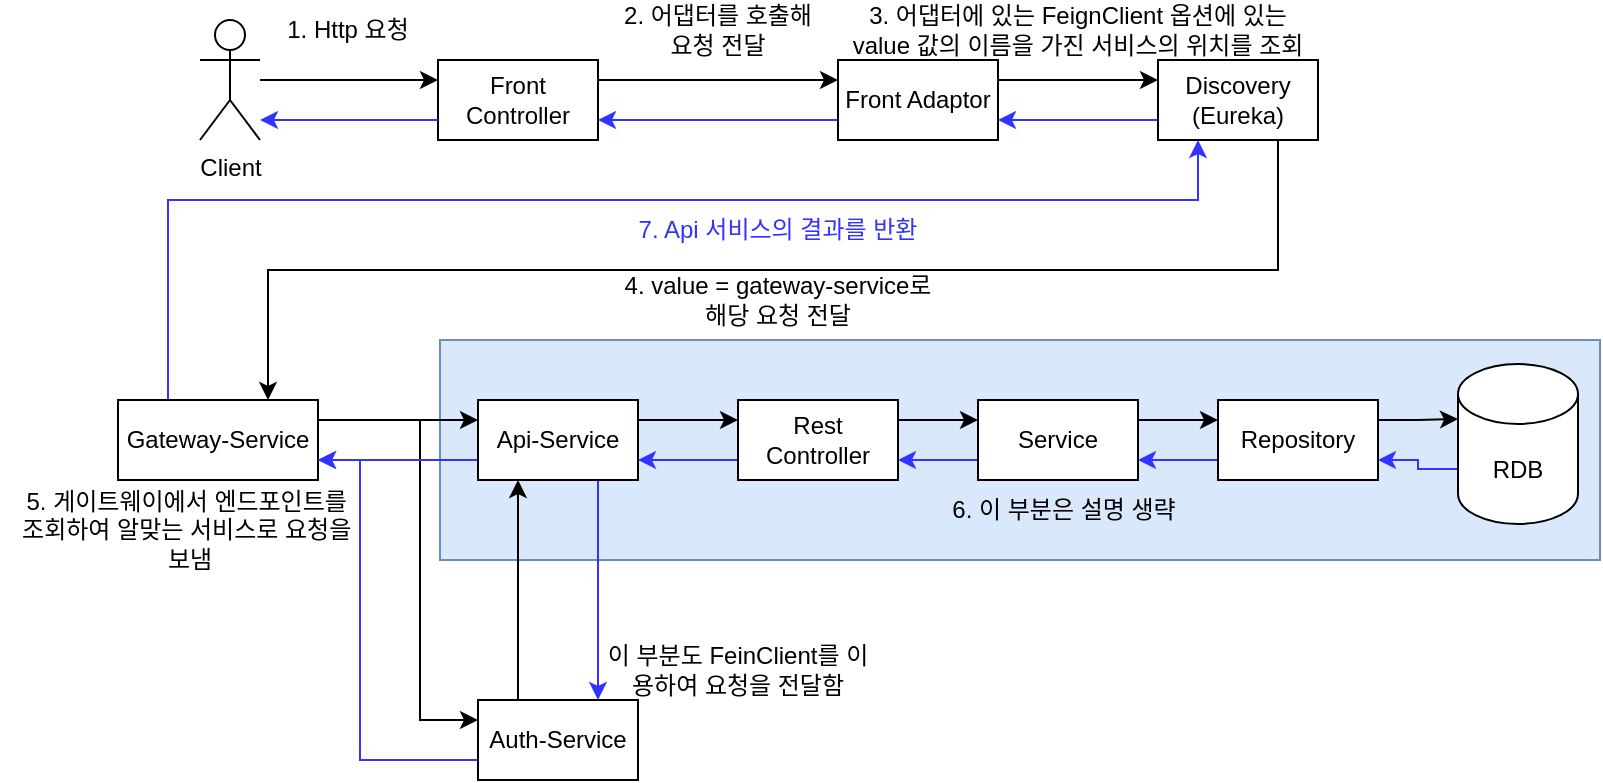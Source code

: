 <mxfile version="24.2.7" type="github">
  <diagram name="페이지-1" id="_H_jCduCQZI3i6K3Pqfl">
    <mxGraphModel dx="1102" dy="546" grid="1" gridSize="10" guides="1" tooltips="1" connect="1" arrows="1" fold="1" page="1" pageScale="1" pageWidth="1169" pageHeight="827" math="0" shadow="0">
      <root>
        <mxCell id="0" />
        <mxCell id="1" parent="0" />
        <mxCell id="f9m6TbeXdQoDoidEKA3R-42" value="" style="rounded=0;whiteSpace=wrap;html=1;fillColor=#dae8fc;strokeColor=#6c8ebf;" parent="1" vertex="1">
          <mxGeometry x="240" y="220" width="580" height="110" as="geometry" />
        </mxCell>
        <mxCell id="f9m6TbeXdQoDoidEKA3R-8" style="edgeStyle=orthogonalEdgeStyle;rounded=0;orthogonalLoop=1;jettySize=auto;html=1;exitX=1;exitY=0.25;exitDx=0;exitDy=0;entryX=0;entryY=0.25;entryDx=0;entryDy=0;" parent="1" source="f9m6TbeXdQoDoidEKA3R-2" target="f9m6TbeXdQoDoidEKA3R-5" edge="1">
          <mxGeometry relative="1" as="geometry" />
        </mxCell>
        <mxCell id="f9m6TbeXdQoDoidEKA3R-2" value="Front Controller" style="rounded=0;whiteSpace=wrap;html=1;" parent="1" vertex="1">
          <mxGeometry x="239" y="80" width="80" height="40" as="geometry" />
        </mxCell>
        <mxCell id="f9m6TbeXdQoDoidEKA3R-13" style="edgeStyle=orthogonalEdgeStyle;rounded=0;orthogonalLoop=1;jettySize=auto;html=1;exitX=1;exitY=0.25;exitDx=0;exitDy=0;entryX=0;entryY=0.25;entryDx=0;entryDy=0;" parent="1" source="f9m6TbeXdQoDoidEKA3R-5" target="f9m6TbeXdQoDoidEKA3R-12" edge="1">
          <mxGeometry relative="1" as="geometry" />
        </mxCell>
        <mxCell id="f9m6TbeXdQoDoidEKA3R-52" style="edgeStyle=orthogonalEdgeStyle;rounded=0;orthogonalLoop=1;jettySize=auto;html=1;exitX=0;exitY=0.75;exitDx=0;exitDy=0;entryX=1;entryY=0.75;entryDx=0;entryDy=0;strokeColor=#3333FF;" parent="1" source="f9m6TbeXdQoDoidEKA3R-5" target="f9m6TbeXdQoDoidEKA3R-2" edge="1">
          <mxGeometry relative="1" as="geometry" />
        </mxCell>
        <mxCell id="f9m6TbeXdQoDoidEKA3R-5" value="Front Adaptor" style="rounded=0;whiteSpace=wrap;html=1;" parent="1" vertex="1">
          <mxGeometry x="439" y="80" width="80" height="40" as="geometry" />
        </mxCell>
        <mxCell id="f9m6TbeXdQoDoidEKA3R-9" value="1. Http 요청" style="text;html=1;align=center;verticalAlign=middle;whiteSpace=wrap;rounded=0;" parent="1" vertex="1">
          <mxGeometry x="159" y="50" width="70" height="30" as="geometry" />
        </mxCell>
        <mxCell id="f9m6TbeXdQoDoidEKA3R-10" value="2. 어댑터를 호출해&lt;div&gt;요청 전달&lt;/div&gt;" style="text;html=1;align=center;verticalAlign=middle;whiteSpace=wrap;rounded=0;" parent="1" vertex="1">
          <mxGeometry x="319" y="50" width="120" height="30" as="geometry" />
        </mxCell>
        <mxCell id="f9m6TbeXdQoDoidEKA3R-16" style="edgeStyle=orthogonalEdgeStyle;rounded=0;orthogonalLoop=1;jettySize=auto;html=1;entryX=0.75;entryY=0;entryDx=0;entryDy=0;exitX=0.75;exitY=1;exitDx=0;exitDy=0;" parent="1" source="f9m6TbeXdQoDoidEKA3R-12" target="f9m6TbeXdQoDoidEKA3R-15" edge="1">
          <mxGeometry relative="1" as="geometry" />
        </mxCell>
        <mxCell id="f9m6TbeXdQoDoidEKA3R-51" style="edgeStyle=orthogonalEdgeStyle;rounded=0;orthogonalLoop=1;jettySize=auto;html=1;exitX=0;exitY=0.75;exitDx=0;exitDy=0;entryX=1;entryY=0.75;entryDx=0;entryDy=0;strokeColor=#3333FF;" parent="1" source="f9m6TbeXdQoDoidEKA3R-12" target="f9m6TbeXdQoDoidEKA3R-5" edge="1">
          <mxGeometry relative="1" as="geometry" />
        </mxCell>
        <mxCell id="f9m6TbeXdQoDoidEKA3R-12" value="Discovery&lt;div&gt;(Eureka)&lt;/div&gt;" style="rounded=0;whiteSpace=wrap;html=1;" parent="1" vertex="1">
          <mxGeometry x="599" y="80" width="80" height="40" as="geometry" />
        </mxCell>
        <mxCell id="f9m6TbeXdQoDoidEKA3R-14" value="3. 어댑터에 있는 FeignClient 옵션에 있는 value 값의 이름을 가진 서비스의 위치를 조회" style="text;html=1;align=center;verticalAlign=middle;whiteSpace=wrap;rounded=0;" parent="1" vertex="1">
          <mxGeometry x="439" y="50" width="240" height="30" as="geometry" />
        </mxCell>
        <mxCell id="f9m6TbeXdQoDoidEKA3R-23" style="edgeStyle=orthogonalEdgeStyle;rounded=0;orthogonalLoop=1;jettySize=auto;html=1;exitX=1;exitY=0.25;exitDx=0;exitDy=0;entryX=0;entryY=0.25;entryDx=0;entryDy=0;" parent="1" source="f9m6TbeXdQoDoidEKA3R-15" target="f9m6TbeXdQoDoidEKA3R-18" edge="1">
          <mxGeometry relative="1" as="geometry" />
        </mxCell>
        <mxCell id="f9m6TbeXdQoDoidEKA3R-25" style="edgeStyle=orthogonalEdgeStyle;rounded=0;orthogonalLoop=1;jettySize=auto;html=1;exitX=1;exitY=0.25;exitDx=0;exitDy=0;entryX=0;entryY=0.25;entryDx=0;entryDy=0;" parent="1" source="f9m6TbeXdQoDoidEKA3R-15" target="f9m6TbeXdQoDoidEKA3R-24" edge="1">
          <mxGeometry relative="1" as="geometry">
            <Array as="points">
              <mxPoint x="230" y="260" />
              <mxPoint x="230" y="410" />
            </Array>
          </mxGeometry>
        </mxCell>
        <mxCell id="f9m6TbeXdQoDoidEKA3R-48" style="edgeStyle=orthogonalEdgeStyle;rounded=0;orthogonalLoop=1;jettySize=auto;html=1;exitX=0.25;exitY=0;exitDx=0;exitDy=0;entryX=0.25;entryY=1;entryDx=0;entryDy=0;strokeColor=#3333FF;" parent="1" source="f9m6TbeXdQoDoidEKA3R-15" target="f9m6TbeXdQoDoidEKA3R-12" edge="1">
          <mxGeometry relative="1" as="geometry">
            <Array as="points">
              <mxPoint x="104" y="150" />
              <mxPoint x="619" y="150" />
            </Array>
          </mxGeometry>
        </mxCell>
        <mxCell id="f9m6TbeXdQoDoidEKA3R-15" value="Gateway-&lt;span style=&quot;background-color: initial;&quot;&gt;Service&lt;/span&gt;" style="rounded=0;whiteSpace=wrap;html=1;" parent="1" vertex="1">
          <mxGeometry x="79" y="250" width="100" height="40" as="geometry" />
        </mxCell>
        <mxCell id="f9m6TbeXdQoDoidEKA3R-17" value="4. value = gateway-service로 해당 요청 전달" style="text;html=1;align=center;verticalAlign=middle;whiteSpace=wrap;rounded=0;" parent="1" vertex="1">
          <mxGeometry x="329" y="185" width="160" height="30" as="geometry" />
        </mxCell>
        <mxCell id="f9m6TbeXdQoDoidEKA3R-27" style="edgeStyle=orthogonalEdgeStyle;rounded=0;orthogonalLoop=1;jettySize=auto;html=1;exitX=0.75;exitY=1;exitDx=0;exitDy=0;entryX=0.75;entryY=0;entryDx=0;entryDy=0;strokeColor=#3333FF;" parent="1" source="f9m6TbeXdQoDoidEKA3R-18" target="f9m6TbeXdQoDoidEKA3R-24" edge="1">
          <mxGeometry relative="1" as="geometry" />
        </mxCell>
        <mxCell id="f9m6TbeXdQoDoidEKA3R-37" style="edgeStyle=orthogonalEdgeStyle;rounded=0;orthogonalLoop=1;jettySize=auto;html=1;exitX=1;exitY=0.25;exitDx=0;exitDy=0;entryX=0;entryY=0.25;entryDx=0;entryDy=0;" parent="1" source="f9m6TbeXdQoDoidEKA3R-18" target="f9m6TbeXdQoDoidEKA3R-32" edge="1">
          <mxGeometry relative="1" as="geometry" />
        </mxCell>
        <mxCell id="f9m6TbeXdQoDoidEKA3R-46" style="edgeStyle=orthogonalEdgeStyle;rounded=0;orthogonalLoop=1;jettySize=auto;html=1;exitX=0;exitY=0.75;exitDx=0;exitDy=0;entryX=1;entryY=0.75;entryDx=0;entryDy=0;strokeColor=#3333FF;" parent="1" source="f9m6TbeXdQoDoidEKA3R-18" target="f9m6TbeXdQoDoidEKA3R-15" edge="1">
          <mxGeometry relative="1" as="geometry" />
        </mxCell>
        <mxCell id="f9m6TbeXdQoDoidEKA3R-18" value="Api-Service" style="rounded=0;whiteSpace=wrap;html=1;" parent="1" vertex="1">
          <mxGeometry x="259" y="250" width="80" height="40" as="geometry" />
        </mxCell>
        <mxCell id="f9m6TbeXdQoDoidEKA3R-20" value="5. 게이트웨이에서 엔드포인트를&amp;nbsp;&lt;div&gt;조회하여 알맞는 서비스로 요청을&amp;nbsp;&lt;/div&gt;&lt;div&gt;보냄&lt;/div&gt;" style="text;html=1;align=center;verticalAlign=middle;whiteSpace=wrap;rounded=0;" parent="1" vertex="1">
          <mxGeometry x="20" y="300" width="190" height="30" as="geometry" />
        </mxCell>
        <mxCell id="f9m6TbeXdQoDoidEKA3R-26" style="edgeStyle=orthogonalEdgeStyle;rounded=0;orthogonalLoop=1;jettySize=auto;html=1;exitX=0.25;exitY=0;exitDx=0;exitDy=0;entryX=0.25;entryY=1;entryDx=0;entryDy=0;" parent="1" source="f9m6TbeXdQoDoidEKA3R-24" target="f9m6TbeXdQoDoidEKA3R-18" edge="1">
          <mxGeometry relative="1" as="geometry" />
        </mxCell>
        <mxCell id="f9m6TbeXdQoDoidEKA3R-54" style="edgeStyle=orthogonalEdgeStyle;rounded=0;orthogonalLoop=1;jettySize=auto;html=1;exitX=0;exitY=0.75;exitDx=0;exitDy=0;entryX=1;entryY=0.75;entryDx=0;entryDy=0;strokeColor=#3333FF;" parent="1" source="f9m6TbeXdQoDoidEKA3R-24" target="f9m6TbeXdQoDoidEKA3R-15" edge="1">
          <mxGeometry relative="1" as="geometry">
            <Array as="points">
              <mxPoint x="200" y="430" />
              <mxPoint x="200" y="280" />
            </Array>
          </mxGeometry>
        </mxCell>
        <mxCell id="f9m6TbeXdQoDoidEKA3R-24" value="Auth-Service" style="rounded=0;whiteSpace=wrap;html=1;" parent="1" vertex="1">
          <mxGeometry x="259" y="400" width="80" height="40" as="geometry" />
        </mxCell>
        <mxCell id="f9m6TbeXdQoDoidEKA3R-29" value="이 부분도 FeinClient를 이용하여 요청을 전달함" style="text;html=1;align=center;verticalAlign=middle;whiteSpace=wrap;rounded=0;" parent="1" vertex="1">
          <mxGeometry x="319" y="370" width="140" height="30" as="geometry" />
        </mxCell>
        <mxCell id="f9m6TbeXdQoDoidEKA3R-38" style="edgeStyle=orthogonalEdgeStyle;rounded=0;orthogonalLoop=1;jettySize=auto;html=1;exitX=1;exitY=0.25;exitDx=0;exitDy=0;entryX=0;entryY=0.25;entryDx=0;entryDy=0;" parent="1" source="f9m6TbeXdQoDoidEKA3R-32" target="f9m6TbeXdQoDoidEKA3R-33" edge="1">
          <mxGeometry relative="1" as="geometry" />
        </mxCell>
        <mxCell id="f9m6TbeXdQoDoidEKA3R-49" style="edgeStyle=orthogonalEdgeStyle;rounded=0;orthogonalLoop=1;jettySize=auto;html=1;exitX=0;exitY=0.75;exitDx=0;exitDy=0;entryX=1;entryY=0.75;entryDx=0;entryDy=0;strokeColor=#3333FF;" parent="1" source="f9m6TbeXdQoDoidEKA3R-32" target="f9m6TbeXdQoDoidEKA3R-18" edge="1">
          <mxGeometry relative="1" as="geometry" />
        </mxCell>
        <mxCell id="f9m6TbeXdQoDoidEKA3R-32" value="Rest Controller" style="rounded=0;whiteSpace=wrap;html=1;" parent="1" vertex="1">
          <mxGeometry x="389" y="250" width="80" height="40" as="geometry" />
        </mxCell>
        <mxCell id="f9m6TbeXdQoDoidEKA3R-39" style="edgeStyle=orthogonalEdgeStyle;rounded=0;orthogonalLoop=1;jettySize=auto;html=1;exitX=1;exitY=0.25;exitDx=0;exitDy=0;entryX=0;entryY=0.25;entryDx=0;entryDy=0;" parent="1" source="f9m6TbeXdQoDoidEKA3R-33" target="f9m6TbeXdQoDoidEKA3R-35" edge="1">
          <mxGeometry relative="1" as="geometry" />
        </mxCell>
        <mxCell id="f9m6TbeXdQoDoidEKA3R-45" style="edgeStyle=orthogonalEdgeStyle;rounded=0;orthogonalLoop=1;jettySize=auto;html=1;exitX=0;exitY=0.75;exitDx=0;exitDy=0;entryX=1;entryY=0.75;entryDx=0;entryDy=0;strokeColor=#3333FF;" parent="1" source="f9m6TbeXdQoDoidEKA3R-33" target="f9m6TbeXdQoDoidEKA3R-32" edge="1">
          <mxGeometry relative="1" as="geometry" />
        </mxCell>
        <mxCell id="f9m6TbeXdQoDoidEKA3R-33" value="Service" style="rounded=0;whiteSpace=wrap;html=1;" parent="1" vertex="1">
          <mxGeometry x="509" y="250" width="80" height="40" as="geometry" />
        </mxCell>
        <mxCell id="f9m6TbeXdQoDoidEKA3R-44" style="edgeStyle=orthogonalEdgeStyle;rounded=0;orthogonalLoop=1;jettySize=auto;html=1;exitX=0;exitY=0.75;exitDx=0;exitDy=0;entryX=1;entryY=0.75;entryDx=0;entryDy=0;strokeColor=#3333FF;" parent="1" source="f9m6TbeXdQoDoidEKA3R-35" target="f9m6TbeXdQoDoidEKA3R-33" edge="1">
          <mxGeometry relative="1" as="geometry" />
        </mxCell>
        <mxCell id="f9m6TbeXdQoDoidEKA3R-35" value="Repository" style="rounded=0;whiteSpace=wrap;html=1;" parent="1" vertex="1">
          <mxGeometry x="629" y="250" width="80" height="40" as="geometry" />
        </mxCell>
        <mxCell id="f9m6TbeXdQoDoidEKA3R-41" style="edgeStyle=orthogonalEdgeStyle;rounded=0;orthogonalLoop=1;jettySize=auto;html=1;entryX=1;entryY=0.75;entryDx=0;entryDy=0;strokeColor=#3333FF;exitX=0;exitY=0;exitDx=0;exitDy=52.5;exitPerimeter=0;" parent="1" source="f9m6TbeXdQoDoidEKA3R-36" target="f9m6TbeXdQoDoidEKA3R-35" edge="1">
          <mxGeometry relative="1" as="geometry" />
        </mxCell>
        <mxCell id="f9m6TbeXdQoDoidEKA3R-36" value="RDB" style="shape=cylinder3;whiteSpace=wrap;html=1;boundedLbl=1;backgroundOutline=1;size=15;" parent="1" vertex="1">
          <mxGeometry x="749" y="232" width="60" height="80" as="geometry" />
        </mxCell>
        <mxCell id="f9m6TbeXdQoDoidEKA3R-43" value="6. 이 부분은 설명 생략" style="text;html=1;align=center;verticalAlign=middle;whiteSpace=wrap;rounded=0;" parent="1" vertex="1">
          <mxGeometry x="494" y="290" width="116" height="30" as="geometry" />
        </mxCell>
        <mxCell id="f9m6TbeXdQoDoidEKA3R-47" value="7. Api 서비스의 결과를 반환" style="text;html=1;align=center;verticalAlign=middle;whiteSpace=wrap;rounded=0;fontColor=#3333FF;" parent="1" vertex="1">
          <mxGeometry x="309" y="150" width="200" height="30" as="geometry" />
        </mxCell>
        <mxCell id="f9m6TbeXdQoDoidEKA3R-50" style="edgeStyle=orthogonalEdgeStyle;rounded=0;orthogonalLoop=1;jettySize=auto;html=1;exitX=1;exitY=0.25;exitDx=0;exitDy=0;entryX=0;entryY=0;entryDx=0;entryDy=27.5;entryPerimeter=0;" parent="1" source="f9m6TbeXdQoDoidEKA3R-35" target="f9m6TbeXdQoDoidEKA3R-36" edge="1">
          <mxGeometry relative="1" as="geometry" />
        </mxCell>
        <mxCell id="5th6sPmIZUE_dhQFK7En-4" style="edgeStyle=orthogonalEdgeStyle;rounded=0;orthogonalLoop=1;jettySize=auto;html=1;entryX=0;entryY=0.25;entryDx=0;entryDy=0;" edge="1" parent="1" source="5th6sPmIZUE_dhQFK7En-1" target="f9m6TbeXdQoDoidEKA3R-2">
          <mxGeometry relative="1" as="geometry" />
        </mxCell>
        <mxCell id="5th6sPmIZUE_dhQFK7En-1" value="Client" style="shape=umlActor;verticalLabelPosition=bottom;verticalAlign=top;html=1;outlineConnect=0;" vertex="1" parent="1">
          <mxGeometry x="120" y="60" width="30" height="60" as="geometry" />
        </mxCell>
        <mxCell id="5th6sPmIZUE_dhQFK7En-6" style="edgeStyle=orthogonalEdgeStyle;rounded=0;orthogonalLoop=1;jettySize=auto;html=1;exitX=0;exitY=0.75;exitDx=0;exitDy=0;strokeColor=#3333FF;" edge="1" parent="1" source="f9m6TbeXdQoDoidEKA3R-2">
          <mxGeometry relative="1" as="geometry">
            <mxPoint x="220" y="110" as="sourcePoint" />
            <mxPoint x="150" y="110" as="targetPoint" />
          </mxGeometry>
        </mxCell>
      </root>
    </mxGraphModel>
  </diagram>
</mxfile>
